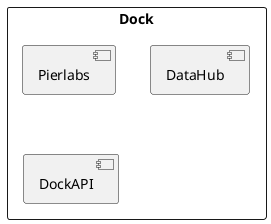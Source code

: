 @startuml componentes microsoft usados no Digio

rectangle Dock as DockCO {
    component Pierlabs
    component DataHub
    component DockAPI
}

@enduml